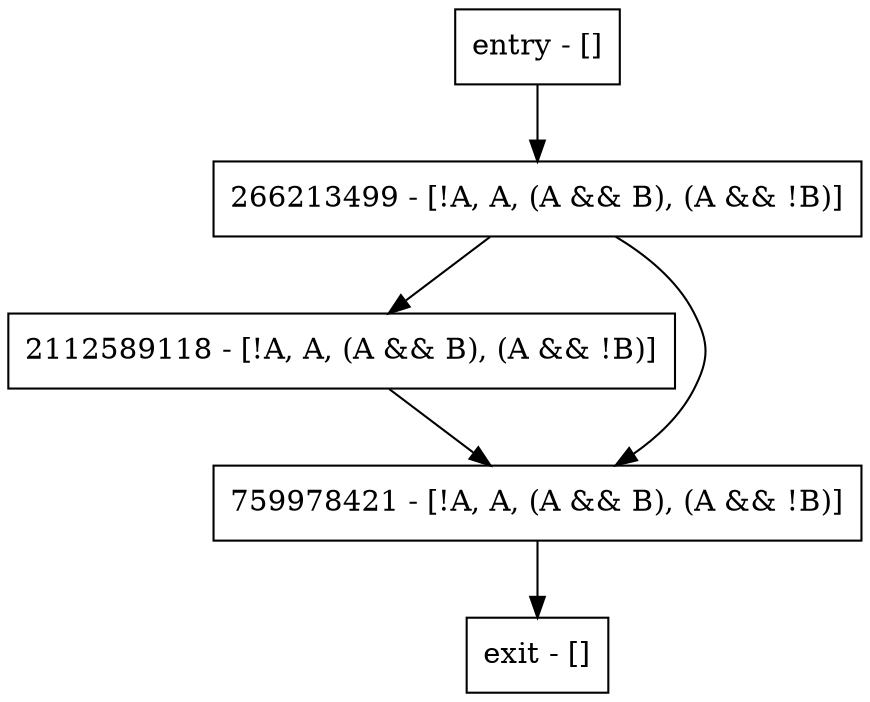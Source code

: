 digraph foo {
node [shape=record];
entry [label="entry - []"];
exit [label="exit - []"];
2112589118 [label="2112589118 - [!A, A, (A && B), (A && !B)]"];
266213499 [label="266213499 - [!A, A, (A && B), (A && !B)]"];
759978421 [label="759978421 - [!A, A, (A && B), (A && !B)]"];
entry;
exit;
entry -> 266213499;
2112589118 -> 759978421;
266213499 -> 2112589118;
266213499 -> 759978421;
759978421 -> exit;
}
